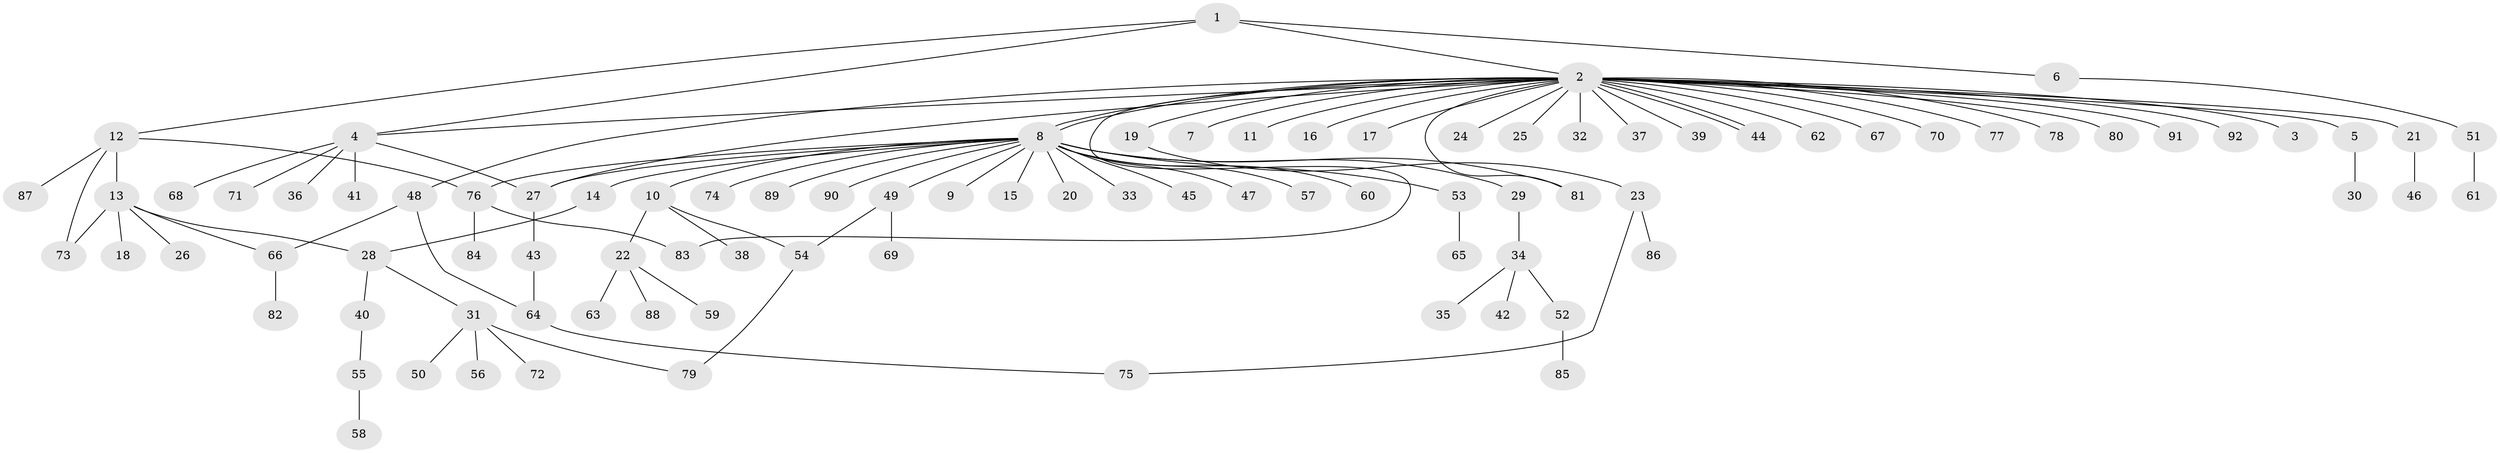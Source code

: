 // coarse degree distribution, {4: 0.0410958904109589, 30: 0.0136986301369863, 1: 0.684931506849315, 8: 0.0136986301369863, 2: 0.0958904109589041, 20: 0.0136986301369863, 5: 0.0273972602739726, 7: 0.0136986301369863, 3: 0.0958904109589041}
// Generated by graph-tools (version 1.1) at 2025/41/03/06/25 10:41:46]
// undirected, 92 vertices, 106 edges
graph export_dot {
graph [start="1"]
  node [color=gray90,style=filled];
  1;
  2;
  3;
  4;
  5;
  6;
  7;
  8;
  9;
  10;
  11;
  12;
  13;
  14;
  15;
  16;
  17;
  18;
  19;
  20;
  21;
  22;
  23;
  24;
  25;
  26;
  27;
  28;
  29;
  30;
  31;
  32;
  33;
  34;
  35;
  36;
  37;
  38;
  39;
  40;
  41;
  42;
  43;
  44;
  45;
  46;
  47;
  48;
  49;
  50;
  51;
  52;
  53;
  54;
  55;
  56;
  57;
  58;
  59;
  60;
  61;
  62;
  63;
  64;
  65;
  66;
  67;
  68;
  69;
  70;
  71;
  72;
  73;
  74;
  75;
  76;
  77;
  78;
  79;
  80;
  81;
  82;
  83;
  84;
  85;
  86;
  87;
  88;
  89;
  90;
  91;
  92;
  1 -- 2;
  1 -- 4;
  1 -- 6;
  1 -- 12;
  2 -- 3;
  2 -- 4;
  2 -- 5;
  2 -- 7;
  2 -- 8;
  2 -- 8;
  2 -- 11;
  2 -- 16;
  2 -- 17;
  2 -- 19;
  2 -- 21;
  2 -- 24;
  2 -- 25;
  2 -- 27;
  2 -- 32;
  2 -- 37;
  2 -- 39;
  2 -- 44;
  2 -- 44;
  2 -- 48;
  2 -- 62;
  2 -- 67;
  2 -- 70;
  2 -- 77;
  2 -- 78;
  2 -- 80;
  2 -- 81;
  2 -- 83;
  2 -- 91;
  2 -- 92;
  4 -- 27;
  4 -- 36;
  4 -- 41;
  4 -- 68;
  4 -- 71;
  5 -- 30;
  6 -- 51;
  8 -- 9;
  8 -- 10;
  8 -- 14;
  8 -- 15;
  8 -- 20;
  8 -- 27;
  8 -- 29;
  8 -- 33;
  8 -- 45;
  8 -- 47;
  8 -- 49;
  8 -- 53;
  8 -- 57;
  8 -- 60;
  8 -- 74;
  8 -- 76;
  8 -- 81;
  8 -- 89;
  8 -- 90;
  10 -- 22;
  10 -- 38;
  10 -- 54;
  12 -- 13;
  12 -- 73;
  12 -- 76;
  12 -- 87;
  13 -- 18;
  13 -- 26;
  13 -- 28;
  13 -- 66;
  13 -- 73;
  14 -- 28;
  19 -- 23;
  21 -- 46;
  22 -- 59;
  22 -- 63;
  22 -- 88;
  23 -- 75;
  23 -- 86;
  27 -- 43;
  28 -- 31;
  28 -- 40;
  29 -- 34;
  31 -- 50;
  31 -- 56;
  31 -- 72;
  31 -- 79;
  34 -- 35;
  34 -- 42;
  34 -- 52;
  40 -- 55;
  43 -- 64;
  48 -- 64;
  48 -- 66;
  49 -- 54;
  49 -- 69;
  51 -- 61;
  52 -- 85;
  53 -- 65;
  54 -- 79;
  55 -- 58;
  64 -- 75;
  66 -- 82;
  76 -- 83;
  76 -- 84;
}
